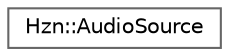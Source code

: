 digraph "Graphical Class Hierarchy"
{
 // LATEX_PDF_SIZE
  bgcolor="transparent";
  edge [fontname=Helvetica,fontsize=10,labelfontname=Helvetica,labelfontsize=10];
  node [fontname=Helvetica,fontsize=10,shape=box,height=0.2,width=0.4];
  rankdir="LR";
  Node0 [label="Hzn::AudioSource",height=0.2,width=0.4,color="grey40", fillcolor="white", style="filled",URL="$class_hzn_1_1_audio_source.html",tooltip=" "];
}
